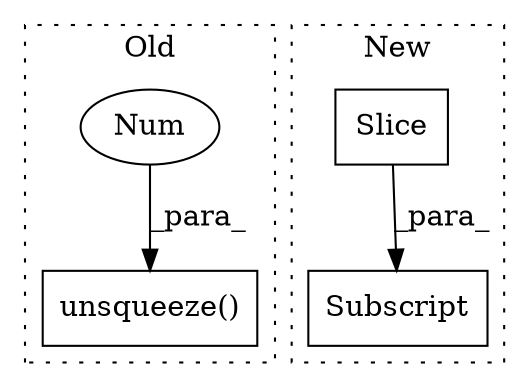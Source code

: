 digraph G {
subgraph cluster0 {
1 [label="unsqueeze()" a="75" s="8901,8924" l="22,1" shape="box"];
4 [label="Num" a="76" s="8923" l="1" shape="ellipse"];
label = "Old";
style="dotted";
}
subgraph cluster1 {
2 [label="Slice" a="80" s="9002" l="1" shape="box"];
3 [label="Subscript" a="63" s="8996,0" l="15,0" shape="box"];
label = "New";
style="dotted";
}
2 -> 3 [label="_para_"];
4 -> 1 [label="_para_"];
}